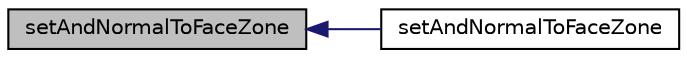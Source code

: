 digraph "setAndNormalToFaceZone"
{
  bgcolor="transparent";
  edge [fontname="Helvetica",fontsize="10",labelfontname="Helvetica",labelfontsize="10"];
  node [fontname="Helvetica",fontsize="10",shape=record];
  rankdir="LR";
  Node1 [label="setAndNormalToFaceZone",height=0.2,width=0.4,color="black", fillcolor="grey75", style="filled", fontcolor="black"];
  Node1 -> Node2 [dir="back",color="midnightblue",fontsize="10",style="solid",fontname="Helvetica"];
  Node2 [label="setAndNormalToFaceZone",height=0.2,width=0.4,color="black",URL="$a02282.html#a10f26094715eab2d62df5ef71d4fa2da",tooltip="Construct from dictionary. "];
}
